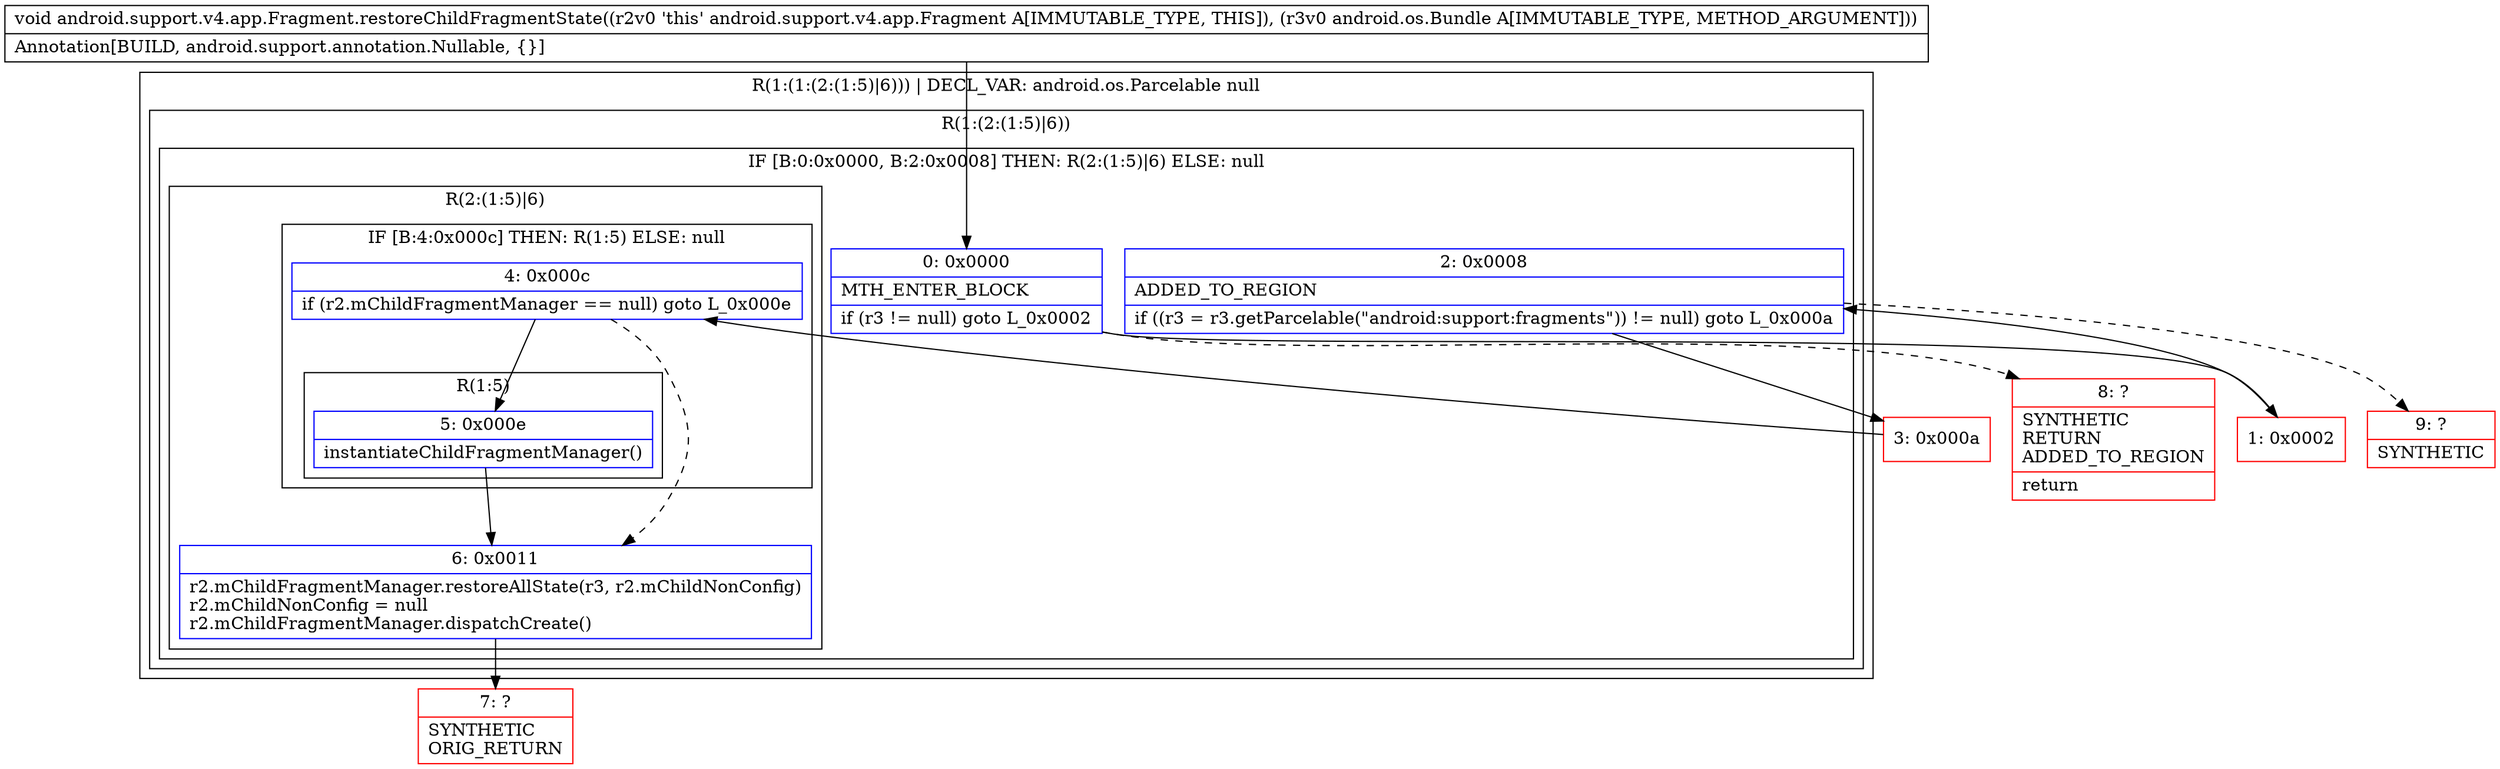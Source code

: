 digraph "CFG forandroid.support.v4.app.Fragment.restoreChildFragmentState(Landroid\/os\/Bundle;)V" {
subgraph cluster_Region_1380363945 {
label = "R(1:(1:(2:(1:5)|6))) | DECL_VAR: android.os.Parcelable null\l";
node [shape=record,color=blue];
subgraph cluster_Region_1630786479 {
label = "R(1:(2:(1:5)|6))";
node [shape=record,color=blue];
subgraph cluster_IfRegion_2021117861 {
label = "IF [B:0:0x0000, B:2:0x0008] THEN: R(2:(1:5)|6) ELSE: null";
node [shape=record,color=blue];
Node_0 [shape=record,label="{0\:\ 0x0000|MTH_ENTER_BLOCK\l|if (r3 != null) goto L_0x0002\l}"];
Node_2 [shape=record,label="{2\:\ 0x0008|ADDED_TO_REGION\l|if ((r3 = r3.getParcelable(\"android:support:fragments\")) != null) goto L_0x000a\l}"];
subgraph cluster_Region_672500500 {
label = "R(2:(1:5)|6)";
node [shape=record,color=blue];
subgraph cluster_IfRegion_1338067801 {
label = "IF [B:4:0x000c] THEN: R(1:5) ELSE: null";
node [shape=record,color=blue];
Node_4 [shape=record,label="{4\:\ 0x000c|if (r2.mChildFragmentManager == null) goto L_0x000e\l}"];
subgraph cluster_Region_806373285 {
label = "R(1:5)";
node [shape=record,color=blue];
Node_5 [shape=record,label="{5\:\ 0x000e|instantiateChildFragmentManager()\l}"];
}
}
Node_6 [shape=record,label="{6\:\ 0x0011|r2.mChildFragmentManager.restoreAllState(r3, r2.mChildNonConfig)\lr2.mChildNonConfig = null\lr2.mChildFragmentManager.dispatchCreate()\l}"];
}
}
}
}
Node_1 [shape=record,color=red,label="{1\:\ 0x0002}"];
Node_3 [shape=record,color=red,label="{3\:\ 0x000a}"];
Node_7 [shape=record,color=red,label="{7\:\ ?|SYNTHETIC\lORIG_RETURN\l}"];
Node_8 [shape=record,color=red,label="{8\:\ ?|SYNTHETIC\lRETURN\lADDED_TO_REGION\l|return\l}"];
Node_9 [shape=record,color=red,label="{9\:\ ?|SYNTHETIC\l}"];
MethodNode[shape=record,label="{void android.support.v4.app.Fragment.restoreChildFragmentState((r2v0 'this' android.support.v4.app.Fragment A[IMMUTABLE_TYPE, THIS]), (r3v0 android.os.Bundle A[IMMUTABLE_TYPE, METHOD_ARGUMENT]))  | Annotation[BUILD, android.support.annotation.Nullable, \{\}]\l}"];
MethodNode -> Node_0;
Node_0 -> Node_1;
Node_0 -> Node_8[style=dashed];
Node_2 -> Node_3;
Node_2 -> Node_9[style=dashed];
Node_4 -> Node_5;
Node_4 -> Node_6[style=dashed];
Node_5 -> Node_6;
Node_6 -> Node_7;
Node_1 -> Node_2;
Node_3 -> Node_4;
}

